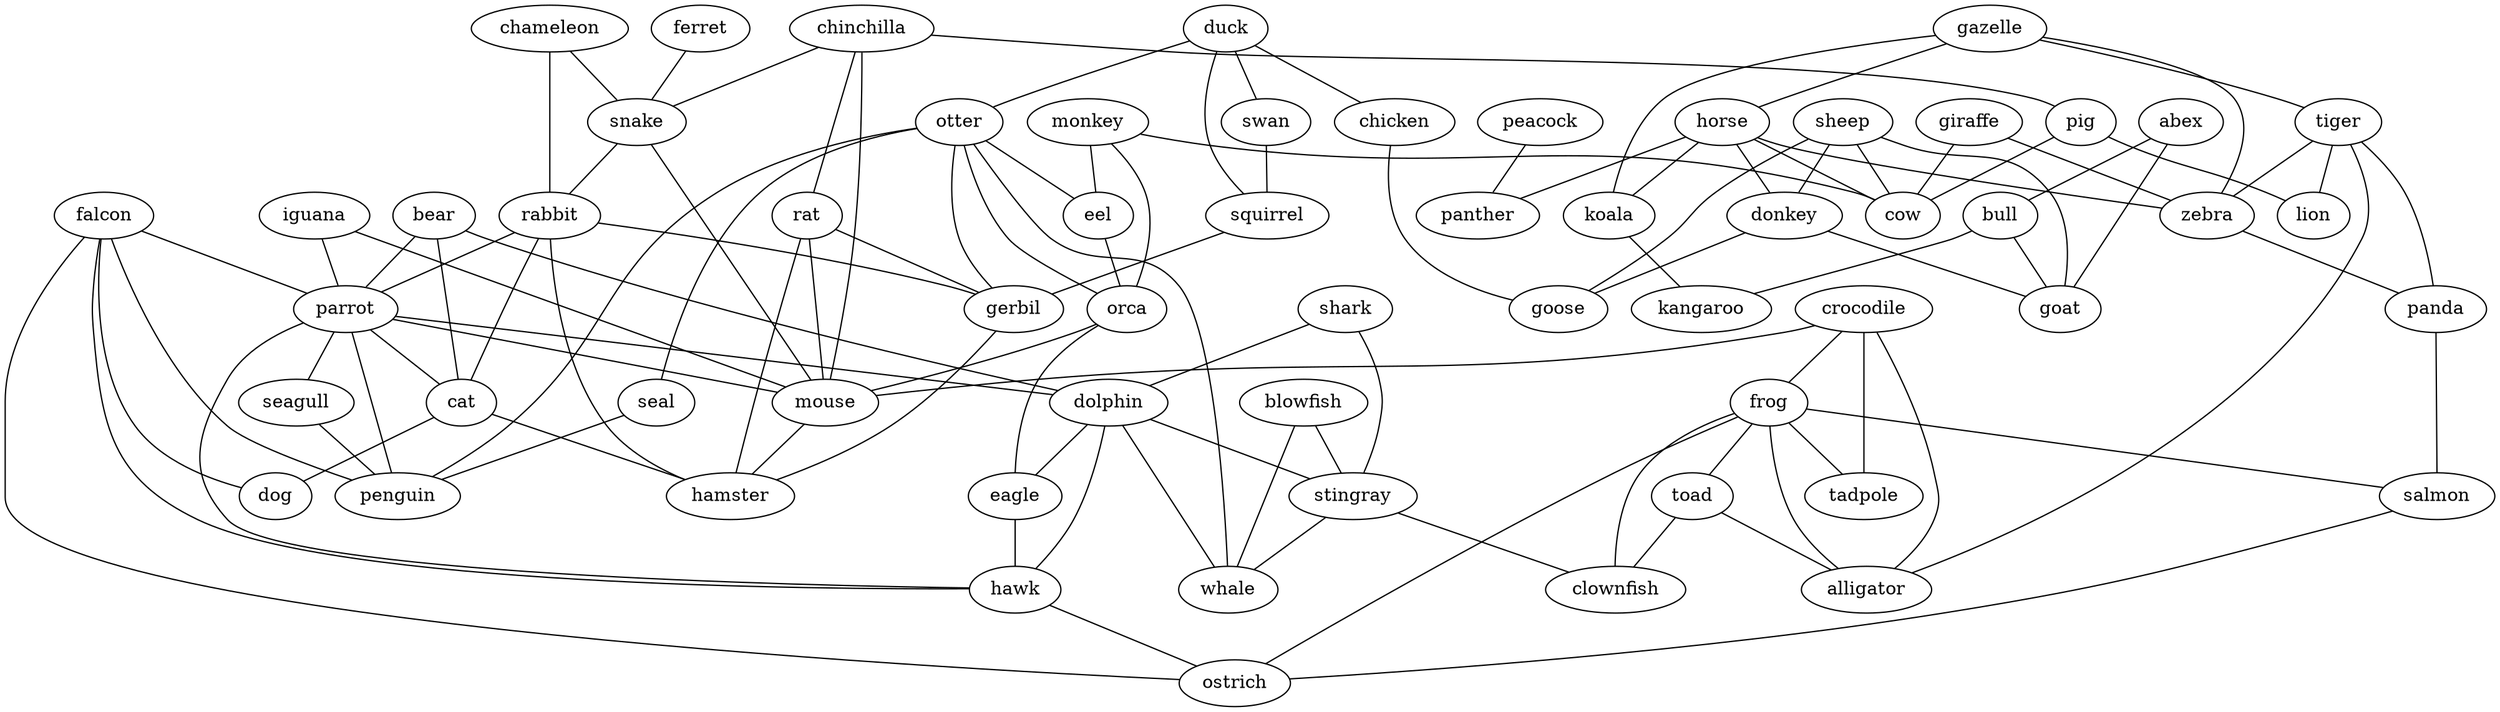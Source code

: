 strict graph G {
peacock;
gazelle;
shark;
abex;
crocodile;
duck;
chicken;
iguana;
sheep;
horse;
monkey;
panther;
swan;
frog;
chinchilla;
squirrel;
chameleon;
bear;
tiger;
ferret;
giraffe;
snake;
rabbit;
bull;
falcon;
otter;
blowfish;
parrot;
rat;
cat;
eel;
seagull;
orca;
donkey;
dolphin;
pig;
goose;
lion;
zebra;
seal;
mouse;
panda;
koala;
tadpole;
stingray;
goat;
eagle;
toad;
kangaroo;
salmon;
clownfish;
whale;
hawk;
gerbil;
penguin;
cow;
dog;
ostrich;
alligator;
hamster;
peacock -- panther  [weight=1];
gazelle -- tiger  [weight=1];
gazelle -- horse  [weight=1];
gazelle -- koala  [weight=1];
gazelle -- zebra  [weight=1];
shark -- stingray  [weight=1];
shark -- dolphin  [weight=1];
abex -- goat  [weight=1];
abex -- bull  [weight=1];
crocodile -- alligator  [weight=1];
crocodile -- frog  [weight=1];
crocodile -- tadpole  [weight=1];
crocodile -- mouse  [weight=1];
duck -- squirrel  [weight=1];
duck -- swan  [weight=1];
duck -- chicken  [weight=1];
duck -- otter  [weight=1];
chicken -- goose  [weight=1];
iguana -- mouse  [weight=1];
iguana -- parrot  [weight=1];
sheep -- donkey  [weight=1];
sheep -- cow  [weight=1];
sheep -- goose  [weight=1];
sheep -- goat  [weight=1];
horse -- donkey  [weight=1];
horse -- koala  [weight=1];
horse -- cow  [weight=1];
horse -- panther  [weight=1];
horse -- zebra  [weight=1];
monkey -- eel  [weight=1];
monkey -- cow  [weight=1];
monkey -- orca  [weight=1];
swan -- squirrel  [weight=1];
frog -- alligator  [weight=1];
frog -- salmon  [weight=1];
frog -- ostrich  [weight=1];
frog -- tadpole  [weight=1];
frog -- clownfish  [weight=1];
frog -- toad  [weight=1];
chinchilla -- rat  [weight=1];
chinchilla -- mouse  [weight=1];
chinchilla -- snake  [weight=1];
chinchilla -- pig  [weight=1];
squirrel -- gerbil  [weight=1];
chameleon -- snake  [weight=1];
chameleon -- rabbit  [weight=1];
bear -- dolphin  [weight=1];
bear -- parrot  [weight=1];
bear -- cat  [weight=1];
tiger -- alligator  [weight=1];
tiger -- lion  [weight=1];
tiger -- zebra  [weight=1];
tiger -- panda  [weight=1];
ferret -- snake  [weight=1];
giraffe -- zebra  [weight=1];
giraffe -- cow  [weight=1];
snake -- rabbit  [weight=1];
snake -- mouse  [weight=1];
rabbit -- gerbil  [weight=1];
rabbit -- parrot  [weight=1];
rabbit -- cat  [weight=1];
rabbit -- hamster  [weight=1];
bull -- kangaroo  [weight=1];
bull -- goat  [weight=1];
falcon -- penguin  [weight=1];
falcon -- hawk  [weight=1];
falcon -- dog  [weight=1];
falcon -- parrot  [weight=1];
falcon -- ostrich  [weight=1];
otter -- gerbil  [weight=1];
otter -- eel  [weight=1];
otter -- whale  [weight=1];
otter -- orca  [weight=1];
otter -- seal  [weight=1];
otter -- penguin  [weight=1];
blowfish -- stingray  [weight=1];
blowfish -- whale  [weight=1];
parrot -- dolphin  [weight=1];
parrot -- cat  [weight=1];
parrot -- seagull  [weight=1];
parrot -- mouse  [weight=1];
parrot -- hawk  [weight=1];
parrot -- penguin  [weight=1];
rat -- gerbil  [weight=1];
rat -- mouse  [weight=1];
rat -- hamster  [weight=1];
cat -- dog  [weight=1];
cat -- hamster  [weight=1];
eel -- orca  [weight=1];
seagull -- penguin  [weight=1];
orca -- eagle  [weight=1];
orca -- mouse  [weight=1];
donkey -- goose  [weight=1];
donkey -- goat  [weight=1];
dolphin -- eagle  [weight=1];
dolphin -- stingray  [weight=1];
dolphin -- whale  [weight=1];
dolphin -- hawk  [weight=1];
pig -- cow  [weight=1];
pig -- lion  [weight=1];
zebra -- panda  [weight=1];
seal -- penguin  [weight=1];
mouse -- hamster  [weight=1];
panda -- salmon  [weight=1];
koala -- kangaroo  [weight=1];
stingray -- clownfish  [weight=1];
stingray -- whale  [weight=1];
eagle -- hawk  [weight=1];
toad -- alligator  [weight=1];
toad -- clownfish  [weight=1];
salmon -- ostrich  [weight=1];
hawk -- ostrich  [weight=1];
gerbil -- hamster  [weight=1];
}
